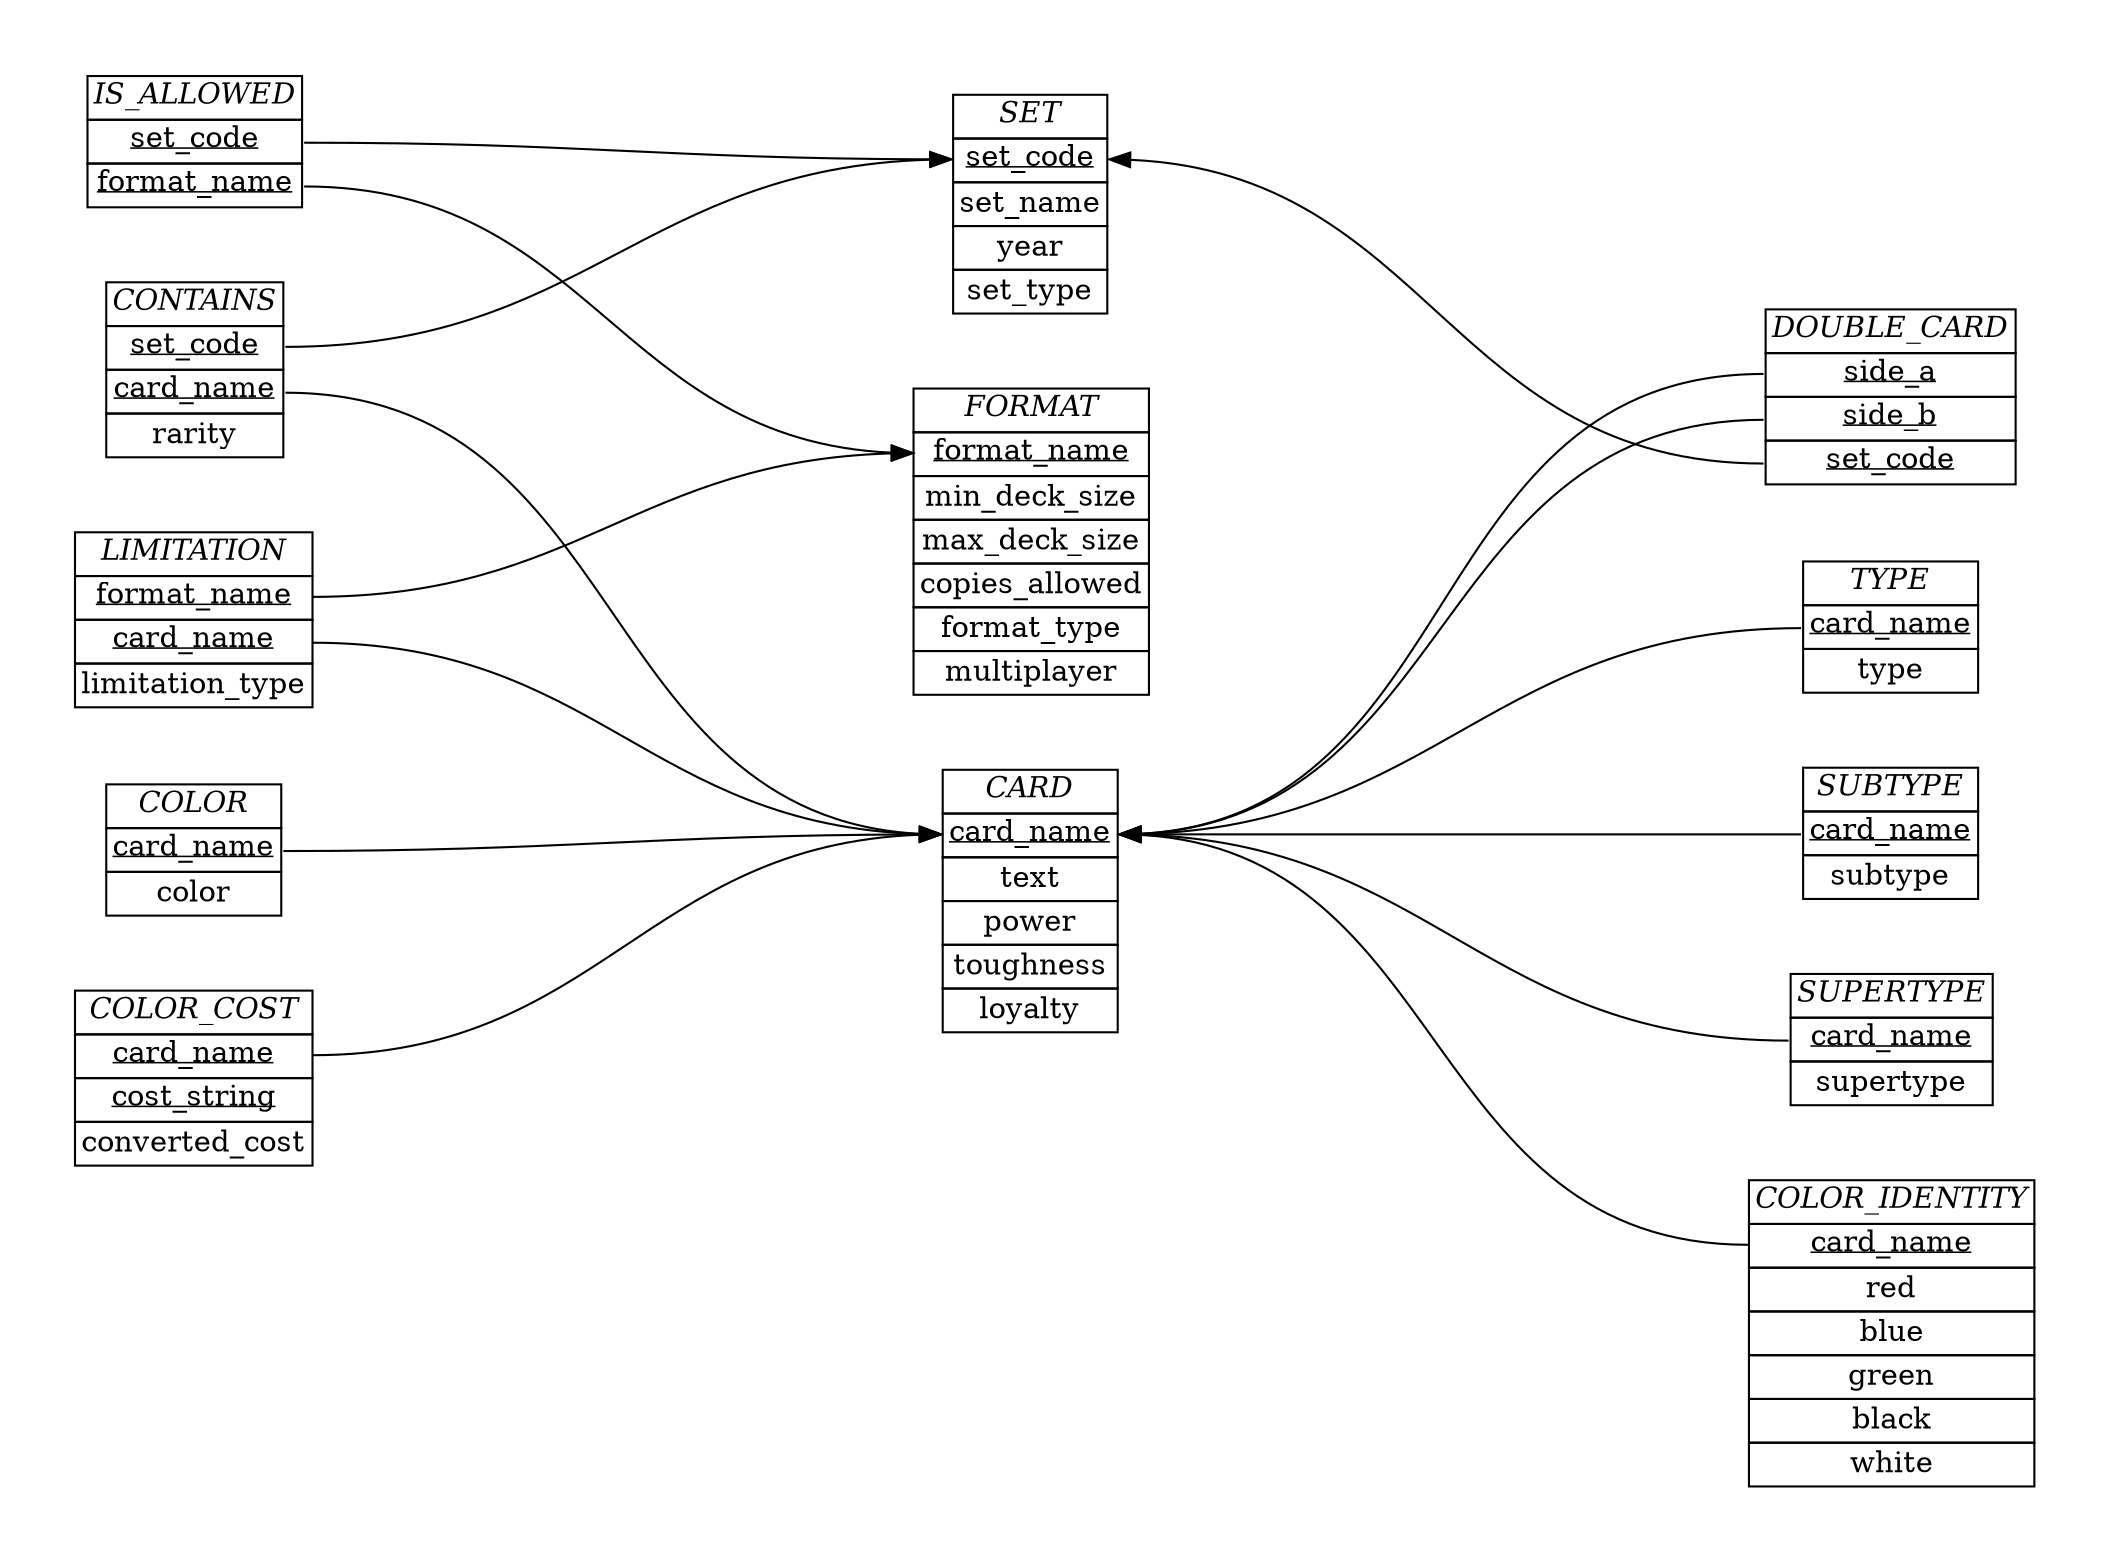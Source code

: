 digraph {
    graph [splines=true, pad="0.5", nodesep="0.5", ranksep="4"];
    node [shape=plain];
    rankdir=LR; 

    Format [label=<
        <table border="0" cellborder="1" cellspacing="0">
        <tr><td><i>FORMAT</i></td></tr>
        <tr><td port="1"><u>format_name</u></td></tr>
        <tr><td port="2">min_deck_size</td></tr>
        <tr><td port="3">max_deck_size</td></tr>
        <tr><td port="4">copies_allowed</td></tr>
        <tr><td port="5">format_type</td></tr>
        <tr><td port="6">multiplayer</td></tr>
        </table>>];

    Set [label=<
        <table border="0" cellborder="1" cellspacing="0">
        <tr><td><i>SET</i></td></tr>
        <tr><td port="1"><u><font color="black">set_code</font></u></td></tr>
        <tr><td port="2"><font color="black">set_name</font></td></tr>
        <tr><td port="3">year</td></tr>
        <tr><td port="4">set_type</td></tr>
        </table>>];

    Card [label=<
        <table border="0" cellborder="1" cellspacing="0">
        <tr><td><i>CARD</i></td></tr>
        <tr><td port="1"><u><font color="black">card_name</font></u></td></tr>
        <tr><td port="2">text</td></tr>
        <tr><td port="3">power</td></tr>
        <tr><td port="4">toughness</td></tr>
        <tr><td port="5">loyalty</td></tr>
        </table>>];

    Contains [label=<
        <table border="0" cellborder="1" cellspacing="0">
        <tr><td><i>CONTAINS</i></td></tr>
        <tr><td port="1"><u>set_code</u></td></tr>
        <tr><td port="2"><u>card_name</u></td></tr>
        <tr><td port="3">rarity</td></tr>
        </table>>];

    Is_allowed [label=<
        <table border="0" cellborder="1" cellspacing="0">
        <tr><td><i>IS_ALLOWED</i></td></tr>
        <tr><td port="1"><u>set_code</u></td></tr>
        <tr><td port="2"><u>format_name</u></td></tr>
        </table>>];

    Double_card [label=<
        <table border="0" cellborder="1" cellspacing="0">
        <tr><td><i>DOUBLE_CARD</i></td></tr>
        <tr><td port="1"><u>side_a</u></td></tr>
        <tr><td port="2"><u>side_b</u></td></tr>
        <tr><td port="3"><u>set_code</u></td></tr>
        </table>>];

    Limitation [label=< <table border="0" cellborder="1" cellspacing="0">
    <tr><td><i>LIMITATION</i></td></tr>
    <tr><td port="1"><u>format_name</u></td></tr>
    <tr><td port="2"><u>card_name</u></td></tr>
    <tr><td port="3">limitation_type</td></tr>
    </table>>];

    Type [label=<
        <table border="0" cellborder="1" cellspacing="0">
        <tr><td><i>TYPE</i></td></tr>
        <tr><td port="1"><u>card_name</u></td></tr>
        <tr><td port="2">type</td></tr>
        </table>>];

    Subtype [label=<
        <table border="0" cellborder="1" cellspacing="0">
        <tr><td><i>SUBTYPE</i></td></tr>
        <tr><td port="1"><u>card_name</u></td></tr>
        <tr><td port="2">subtype</td></tr>
        </table>>];

    Supertype [label=<
        <table border="0" cellborder="1" cellspacing="0">
        <tr><td><i>SUPERTYPE</i></td></tr>
        <tr><td port="1"><u>card_name</u></td></tr>
        <tr><td port="2">supertype</td></tr>
        </table>>];

    Color_identity [label=<
        <table border="0" cellborder="1" cellspacing="0">
        <tr><td><i>COLOR_IDENTITY</i></td></tr>
        <tr><td port="1"><u>card_name</u></td></tr>
        <tr><td port="2">red</td></tr>
        <tr><td port="3">blue</td></tr>
        <tr><td port="4">green</td></tr>
        <tr><td port="5">black</td></tr>
        <tr><td port="6">white</td></tr>
        </table>>];

    Color_cost [label=<
        <table border="0" cellborder="1" cellspacing="0">
        <tr><td><i>COLOR_COST</i></td></tr>
        <tr><td port="1"><u>card_name</u></td></tr>
        <tr><td port="2"><u>cost_string</u></td></tr>
        <tr><td port="9">converted_cost</td></tr>
        </table>>];

    Color [label=<
        <table border="0" cellborder="1" cellspacing="0">
        <tr><td><i>COLOR</i></td></tr>
        <tr><td port="1"><u>card_name</u></td></tr>
        <tr><td port="2">color</td></tr>
        </table>>];

    Is_allowed:1 -> Set:1 [color=black];
    Is_allowed:2 -> Format:1;

    Contains:1 -> Set:1 [color=black];
    Contains:2 -> Card:1;

    Limitation:1 -> Format:1;
    Limitation:2 -> Card:1;

    Color:1 -> Card:1;

    Color_cost:1 -> Card:1;

    edge [dir="back"];

    Card:1 -> Double_card:1;
    Card:1 -> Double_card:2;
    Set:1 -> Double_card:3;


    Card:1 -> Subtype:1;

    Card:1 -> Type:1;

    Card:1 -> Supertype:1 ;

    Card:1 -> Color_identity:1;
}

